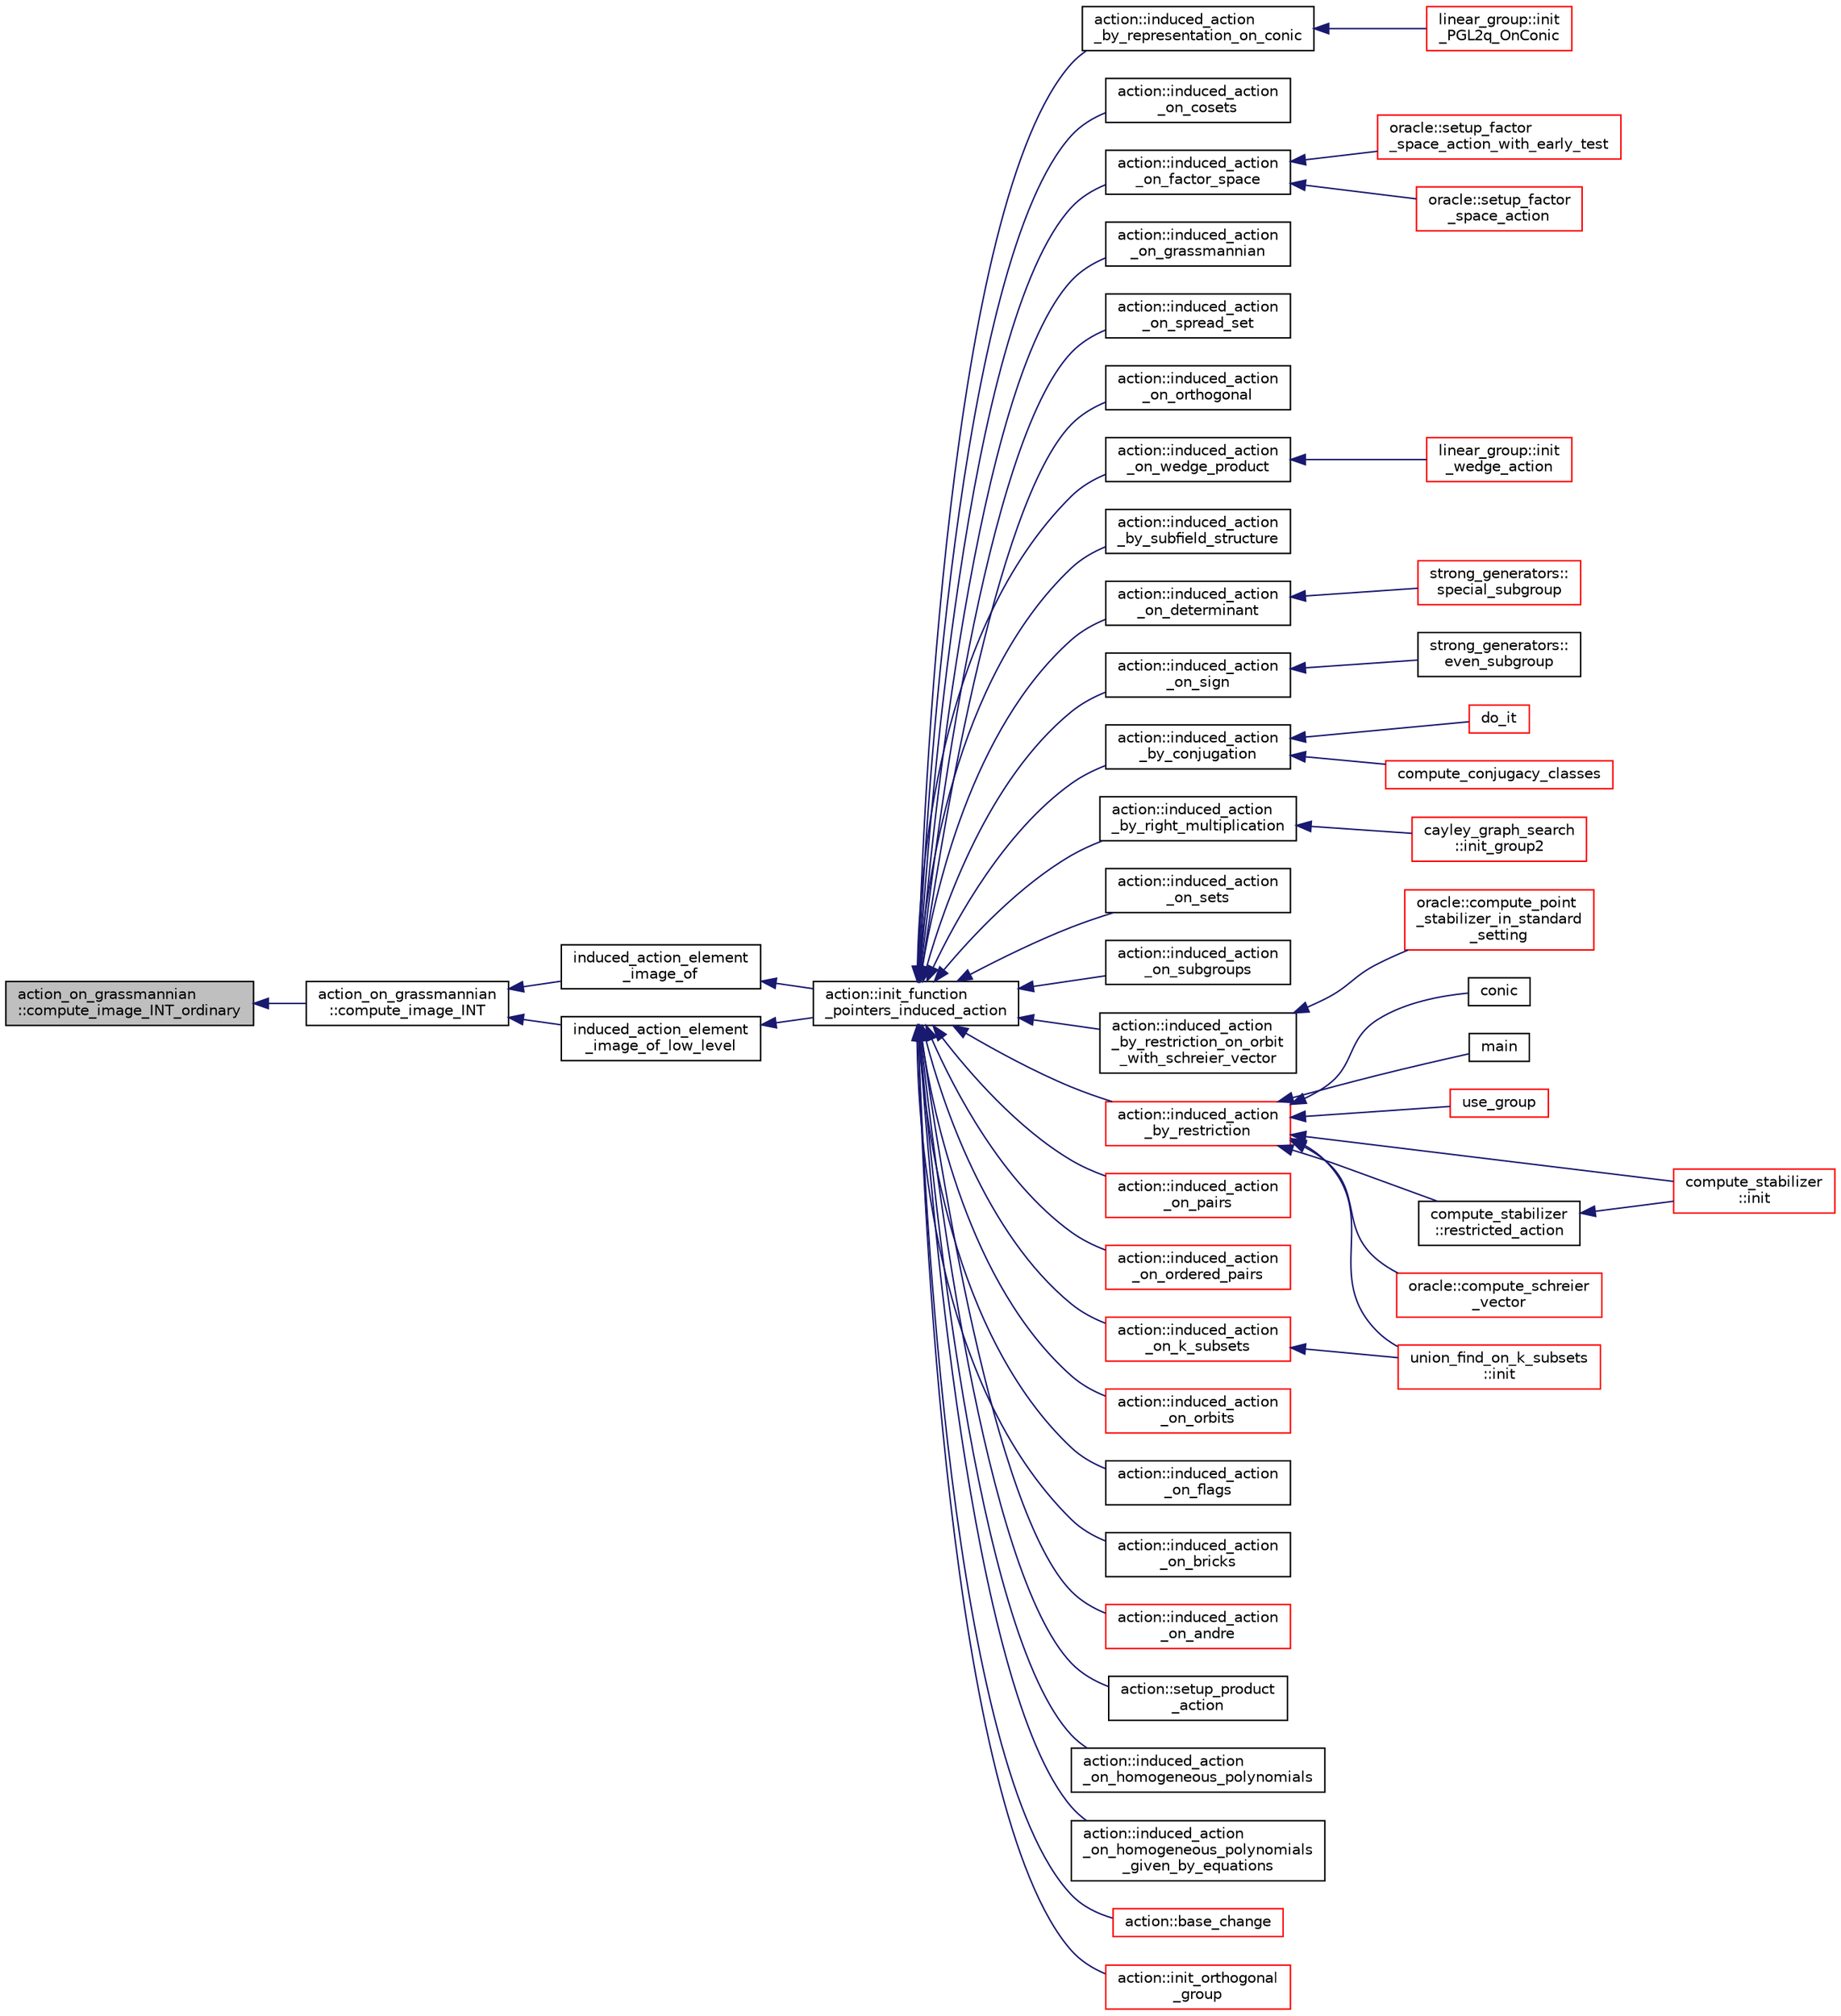 digraph "action_on_grassmannian::compute_image_INT_ordinary"
{
  edge [fontname="Helvetica",fontsize="10",labelfontname="Helvetica",labelfontsize="10"];
  node [fontname="Helvetica",fontsize="10",shape=record];
  rankdir="LR";
  Node488 [label="action_on_grassmannian\l::compute_image_INT_ordinary",height=0.2,width=0.4,color="black", fillcolor="grey75", style="filled", fontcolor="black"];
  Node488 -> Node489 [dir="back",color="midnightblue",fontsize="10",style="solid",fontname="Helvetica"];
  Node489 [label="action_on_grassmannian\l::compute_image_INT",height=0.2,width=0.4,color="black", fillcolor="white", style="filled",URL="$d9/ddf/classaction__on__grassmannian.html#a5379b51e0c1a96eaa1e087a8228604ca"];
  Node489 -> Node490 [dir="back",color="midnightblue",fontsize="10",style="solid",fontname="Helvetica"];
  Node490 [label="induced_action_element\l_image_of",height=0.2,width=0.4,color="black", fillcolor="white", style="filled",URL="$d3/d27/interface_8_c.html#a821850d6c3988dd122de0489cd36f0f0"];
  Node490 -> Node491 [dir="back",color="midnightblue",fontsize="10",style="solid",fontname="Helvetica"];
  Node491 [label="action::init_function\l_pointers_induced_action",height=0.2,width=0.4,color="black", fillcolor="white", style="filled",URL="$d2/d86/classaction.html#a3b9287d084b24f7a3b9532a7589c58de"];
  Node491 -> Node492 [dir="back",color="midnightblue",fontsize="10",style="solid",fontname="Helvetica"];
  Node492 [label="action::induced_action\l_by_representation_on_conic",height=0.2,width=0.4,color="black", fillcolor="white", style="filled",URL="$d2/d86/classaction.html#a228538e3f07bc186db8eb5da8b90f617"];
  Node492 -> Node493 [dir="back",color="midnightblue",fontsize="10",style="solid",fontname="Helvetica"];
  Node493 [label="linear_group::init\l_PGL2q_OnConic",height=0.2,width=0.4,color="red", fillcolor="white", style="filled",URL="$df/d5a/classlinear__group.html#a84c4d6e1849da4c6f8f096a1af2a8270"];
  Node491 -> Node500 [dir="back",color="midnightblue",fontsize="10",style="solid",fontname="Helvetica"];
  Node500 [label="action::induced_action\l_on_cosets",height=0.2,width=0.4,color="black", fillcolor="white", style="filled",URL="$d2/d86/classaction.html#acbdff5ffed42af6a01f07dffb2787237"];
  Node491 -> Node501 [dir="back",color="midnightblue",fontsize="10",style="solid",fontname="Helvetica"];
  Node501 [label="action::induced_action\l_on_factor_space",height=0.2,width=0.4,color="black", fillcolor="white", style="filled",URL="$d2/d86/classaction.html#af501ff2aa74fb6049bee5c01cd8b909b"];
  Node501 -> Node502 [dir="back",color="midnightblue",fontsize="10",style="solid",fontname="Helvetica"];
  Node502 [label="oracle::setup_factor\l_space_action_with_early_test",height=0.2,width=0.4,color="red", fillcolor="white", style="filled",URL="$d7/da7/classoracle.html#a7c26a85886666829e9727df91d2f01ad"];
  Node501 -> Node582 [dir="back",color="midnightblue",fontsize="10",style="solid",fontname="Helvetica"];
  Node582 [label="oracle::setup_factor\l_space_action",height=0.2,width=0.4,color="red", fillcolor="white", style="filled",URL="$d7/da7/classoracle.html#a181e076f112ba1f32f5fb4e8abebdb18"];
  Node491 -> Node583 [dir="back",color="midnightblue",fontsize="10",style="solid",fontname="Helvetica"];
  Node583 [label="action::induced_action\l_on_grassmannian",height=0.2,width=0.4,color="black", fillcolor="white", style="filled",URL="$d2/d86/classaction.html#a295b730ecc0b0bf30f714094fef956ea"];
  Node491 -> Node584 [dir="back",color="midnightblue",fontsize="10",style="solid",fontname="Helvetica"];
  Node584 [label="action::induced_action\l_on_spread_set",height=0.2,width=0.4,color="black", fillcolor="white", style="filled",URL="$d2/d86/classaction.html#a7c5839c650592f083dc850d81ed05a5b"];
  Node491 -> Node585 [dir="back",color="midnightblue",fontsize="10",style="solid",fontname="Helvetica"];
  Node585 [label="action::induced_action\l_on_orthogonal",height=0.2,width=0.4,color="black", fillcolor="white", style="filled",URL="$d2/d86/classaction.html#a4f191cee643a81d7f18a4d729084e945"];
  Node491 -> Node586 [dir="back",color="midnightblue",fontsize="10",style="solid",fontname="Helvetica"];
  Node586 [label="action::induced_action\l_on_wedge_product",height=0.2,width=0.4,color="black", fillcolor="white", style="filled",URL="$d2/d86/classaction.html#af13a5da25b8e8597ab695edff222fb6a"];
  Node586 -> Node587 [dir="back",color="midnightblue",fontsize="10",style="solid",fontname="Helvetica"];
  Node587 [label="linear_group::init\l_wedge_action",height=0.2,width=0.4,color="red", fillcolor="white", style="filled",URL="$df/d5a/classlinear__group.html#a16a8a2a5fdc535f2263210ca7943119e"];
  Node491 -> Node588 [dir="back",color="midnightblue",fontsize="10",style="solid",fontname="Helvetica"];
  Node588 [label="action::induced_action\l_by_subfield_structure",height=0.2,width=0.4,color="black", fillcolor="white", style="filled",URL="$d2/d86/classaction.html#add42951bdab176ceed6cc4af05dfa948"];
  Node491 -> Node589 [dir="back",color="midnightblue",fontsize="10",style="solid",fontname="Helvetica"];
  Node589 [label="action::induced_action\l_on_determinant",height=0.2,width=0.4,color="black", fillcolor="white", style="filled",URL="$d2/d86/classaction.html#aa6b9d3c2ded2cae185ee31f2200ad0b5"];
  Node589 -> Node590 [dir="back",color="midnightblue",fontsize="10",style="solid",fontname="Helvetica"];
  Node590 [label="strong_generators::\lspecial_subgroup",height=0.2,width=0.4,color="red", fillcolor="white", style="filled",URL="$dc/d09/classstrong__generators.html#a78e9e4d012bb440194e2874c40ca9e29"];
  Node491 -> Node592 [dir="back",color="midnightblue",fontsize="10",style="solid",fontname="Helvetica"];
  Node592 [label="action::induced_action\l_on_sign",height=0.2,width=0.4,color="black", fillcolor="white", style="filled",URL="$d2/d86/classaction.html#ab17b07971b94eae7c5efa21b33f643f1"];
  Node592 -> Node593 [dir="back",color="midnightblue",fontsize="10",style="solid",fontname="Helvetica"];
  Node593 [label="strong_generators::\leven_subgroup",height=0.2,width=0.4,color="black", fillcolor="white", style="filled",URL="$dc/d09/classstrong__generators.html#a8c1a171968f012ec245b0487a6af66e0"];
  Node491 -> Node594 [dir="back",color="midnightblue",fontsize="10",style="solid",fontname="Helvetica"];
  Node594 [label="action::induced_action\l_by_conjugation",height=0.2,width=0.4,color="black", fillcolor="white", style="filled",URL="$d2/d86/classaction.html#a45fb7703c6acac791acdcde339d21cc2"];
  Node594 -> Node595 [dir="back",color="midnightblue",fontsize="10",style="solid",fontname="Helvetica"];
  Node595 [label="do_it",height=0.2,width=0.4,color="red", fillcolor="white", style="filled",URL="$da/da3/burnside_8_c.html#a6a1ed4d46bdb13e56112f47f0565c25b"];
  Node594 -> Node597 [dir="back",color="midnightblue",fontsize="10",style="solid",fontname="Helvetica"];
  Node597 [label="compute_conjugacy_classes",height=0.2,width=0.4,color="red", fillcolor="white", style="filled",URL="$dc/dd4/group__actions_8h.html#a3a3f311d8e19e481707b3e54dbb35066"];
  Node491 -> Node602 [dir="back",color="midnightblue",fontsize="10",style="solid",fontname="Helvetica"];
  Node602 [label="action::induced_action\l_by_right_multiplication",height=0.2,width=0.4,color="black", fillcolor="white", style="filled",URL="$d2/d86/classaction.html#aafa2818d9d98046507e2754938be0c04"];
  Node602 -> Node603 [dir="back",color="midnightblue",fontsize="10",style="solid",fontname="Helvetica"];
  Node603 [label="cayley_graph_search\l::init_group2",height=0.2,width=0.4,color="red", fillcolor="white", style="filled",URL="$de/dae/classcayley__graph__search.html#ac765646a4795740d7ac0a9407bf35f32"];
  Node491 -> Node605 [dir="back",color="midnightblue",fontsize="10",style="solid",fontname="Helvetica"];
  Node605 [label="action::induced_action\l_on_sets",height=0.2,width=0.4,color="black", fillcolor="white", style="filled",URL="$d2/d86/classaction.html#a09639acee6b88644c103b17050cc32f1"];
  Node491 -> Node606 [dir="back",color="midnightblue",fontsize="10",style="solid",fontname="Helvetica"];
  Node606 [label="action::induced_action\l_on_subgroups",height=0.2,width=0.4,color="black", fillcolor="white", style="filled",URL="$d2/d86/classaction.html#ad0de7ea45a2a73c1b8e0f52ee3ce4610"];
  Node491 -> Node607 [dir="back",color="midnightblue",fontsize="10",style="solid",fontname="Helvetica"];
  Node607 [label="action::induced_action\l_by_restriction_on_orbit\l_with_schreier_vector",height=0.2,width=0.4,color="black", fillcolor="white", style="filled",URL="$d2/d86/classaction.html#ad3ddab72625d9bebe7ac8eaef488cf4c"];
  Node607 -> Node608 [dir="back",color="midnightblue",fontsize="10",style="solid",fontname="Helvetica"];
  Node608 [label="oracle::compute_point\l_stabilizer_in_standard\l_setting",height=0.2,width=0.4,color="red", fillcolor="white", style="filled",URL="$d7/da7/classoracle.html#afa7b2b71cd2ccbb807a740d6e1085982"];
  Node491 -> Node609 [dir="back",color="midnightblue",fontsize="10",style="solid",fontname="Helvetica"];
  Node609 [label="action::induced_action\l_by_restriction",height=0.2,width=0.4,color="red", fillcolor="white", style="filled",URL="$d2/d86/classaction.html#a37c21f74a97c921d882a308370c06357"];
  Node609 -> Node513 [dir="back",color="midnightblue",fontsize="10",style="solid",fontname="Helvetica"];
  Node513 [label="conic",height=0.2,width=0.4,color="black", fillcolor="white", style="filled",URL="$d4/de8/conic_8_c.html#a96def9474b981a9d5831a9b48d85d652"];
  Node609 -> Node610 [dir="back",color="midnightblue",fontsize="10",style="solid",fontname="Helvetica"];
  Node610 [label="main",height=0.2,width=0.4,color="black", fillcolor="white", style="filled",URL="$d5/d0d/apps_2projective__space_2polar_8_c.html#a217dbf8b442f20279ea00b898af96f52"];
  Node609 -> Node540 [dir="back",color="midnightblue",fontsize="10",style="solid",fontname="Helvetica"];
  Node540 [label="use_group",height=0.2,width=0.4,color="red", fillcolor="white", style="filled",URL="$d9/d9f/all__cliques_8_c.html#aba62531e97173264c39afe2c7857af31"];
  Node609 -> Node611 [dir="back",color="midnightblue",fontsize="10",style="solid",fontname="Helvetica"];
  Node611 [label="union_find_on_k_subsets\l::init",height=0.2,width=0.4,color="red", fillcolor="white", style="filled",URL="$d3/d1b/classunion__find__on__k__subsets.html#aad0de310a8e8df1ff78ee2eaf3ec1e54"];
  Node609 -> Node613 [dir="back",color="midnightblue",fontsize="10",style="solid",fontname="Helvetica"];
  Node613 [label="compute_stabilizer\l::init",height=0.2,width=0.4,color="red", fillcolor="white", style="filled",URL="$d8/d30/classcompute__stabilizer.html#a36a1729430f317a65559220a8206a7d7"];
  Node609 -> Node618 [dir="back",color="midnightblue",fontsize="10",style="solid",fontname="Helvetica"];
  Node618 [label="compute_stabilizer\l::restricted_action",height=0.2,width=0.4,color="black", fillcolor="white", style="filled",URL="$d8/d30/classcompute__stabilizer.html#a895df470da0ac14f812c3c4b6f2280b9"];
  Node618 -> Node613 [dir="back",color="midnightblue",fontsize="10",style="solid",fontname="Helvetica"];
  Node609 -> Node619 [dir="back",color="midnightblue",fontsize="10",style="solid",fontname="Helvetica"];
  Node619 [label="oracle::compute_schreier\l_vector",height=0.2,width=0.4,color="red", fillcolor="white", style="filled",URL="$d7/da7/classoracle.html#a1ba7d398b51ed70f89b5ea54adb7b089"];
  Node491 -> Node649 [dir="back",color="midnightblue",fontsize="10",style="solid",fontname="Helvetica"];
  Node649 [label="action::induced_action\l_on_pairs",height=0.2,width=0.4,color="red", fillcolor="white", style="filled",URL="$d2/d86/classaction.html#a4b01c7b3cc749218e9dbd84b9fed90b3"];
  Node491 -> Node651 [dir="back",color="midnightblue",fontsize="10",style="solid",fontname="Helvetica"];
  Node651 [label="action::induced_action\l_on_ordered_pairs",height=0.2,width=0.4,color="red", fillcolor="white", style="filled",URL="$d2/d86/classaction.html#ad290e0cc115881e0b9ddab7f7071975e"];
  Node491 -> Node652 [dir="back",color="midnightblue",fontsize="10",style="solid",fontname="Helvetica"];
  Node652 [label="action::induced_action\l_on_k_subsets",height=0.2,width=0.4,color="red", fillcolor="white", style="filled",URL="$d2/d86/classaction.html#a2eb6058853cffc4c099099e07ecbe612"];
  Node652 -> Node611 [dir="back",color="midnightblue",fontsize="10",style="solid",fontname="Helvetica"];
  Node491 -> Node654 [dir="back",color="midnightblue",fontsize="10",style="solid",fontname="Helvetica"];
  Node654 [label="action::induced_action\l_on_orbits",height=0.2,width=0.4,color="red", fillcolor="white", style="filled",URL="$d2/d86/classaction.html#a875913e4919877fe3dcae039ce44d7d8"];
  Node491 -> Node658 [dir="back",color="midnightblue",fontsize="10",style="solid",fontname="Helvetica"];
  Node658 [label="action::induced_action\l_on_flags",height=0.2,width=0.4,color="black", fillcolor="white", style="filled",URL="$d2/d86/classaction.html#afb1ac2fda2a79462e38c133330982341"];
  Node491 -> Node659 [dir="back",color="midnightblue",fontsize="10",style="solid",fontname="Helvetica"];
  Node659 [label="action::induced_action\l_on_bricks",height=0.2,width=0.4,color="black", fillcolor="white", style="filled",URL="$d2/d86/classaction.html#a71c71472fda2eefb125cd852d5feb306"];
  Node491 -> Node660 [dir="back",color="midnightblue",fontsize="10",style="solid",fontname="Helvetica"];
  Node660 [label="action::induced_action\l_on_andre",height=0.2,width=0.4,color="red", fillcolor="white", style="filled",URL="$d2/d86/classaction.html#a917efe5d7ae49b86dbf397540939fea4"];
  Node491 -> Node662 [dir="back",color="midnightblue",fontsize="10",style="solid",fontname="Helvetica"];
  Node662 [label="action::setup_product\l_action",height=0.2,width=0.4,color="black", fillcolor="white", style="filled",URL="$d2/d86/classaction.html#a35c717fb546189c007a89bb7b133e2f6"];
  Node491 -> Node663 [dir="back",color="midnightblue",fontsize="10",style="solid",fontname="Helvetica"];
  Node663 [label="action::induced_action\l_on_homogeneous_polynomials",height=0.2,width=0.4,color="black", fillcolor="white", style="filled",URL="$d2/d86/classaction.html#acafe8fb1e63926ce35338a292b621f8a"];
  Node491 -> Node664 [dir="back",color="midnightblue",fontsize="10",style="solid",fontname="Helvetica"];
  Node664 [label="action::induced_action\l_on_homogeneous_polynomials\l_given_by_equations",height=0.2,width=0.4,color="black", fillcolor="white", style="filled",URL="$d2/d86/classaction.html#a8f8df8dabfaa711297c20d44a2c1946a"];
  Node491 -> Node665 [dir="back",color="midnightblue",fontsize="10",style="solid",fontname="Helvetica"];
  Node665 [label="action::base_change",height=0.2,width=0.4,color="red", fillcolor="white", style="filled",URL="$d2/d86/classaction.html#a1cab1a81da804692affaf9b7060c90f6"];
  Node491 -> Node693 [dir="back",color="midnightblue",fontsize="10",style="solid",fontname="Helvetica"];
  Node693 [label="action::init_orthogonal\l_group",height=0.2,width=0.4,color="red", fillcolor="white", style="filled",URL="$d2/d86/classaction.html#a2cfe124956ed67d8b7a927bb44847cc2"];
  Node489 -> Node701 [dir="back",color="midnightblue",fontsize="10",style="solid",fontname="Helvetica"];
  Node701 [label="induced_action_element\l_image_of_low_level",height=0.2,width=0.4,color="black", fillcolor="white", style="filled",URL="$d3/d27/interface_8_c.html#aa4bc5f68829829d9a41223c260c658c5"];
  Node701 -> Node491 [dir="back",color="midnightblue",fontsize="10",style="solid",fontname="Helvetica"];
}
